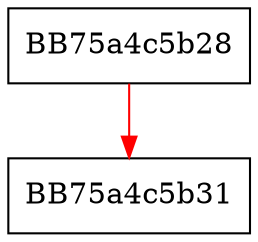 digraph sqlite3BtreeCursor {
  node [shape="box"];
  graph [splines=ortho];
  BB75a4c5b28 -> BB75a4c5b31 [color="red"];
}